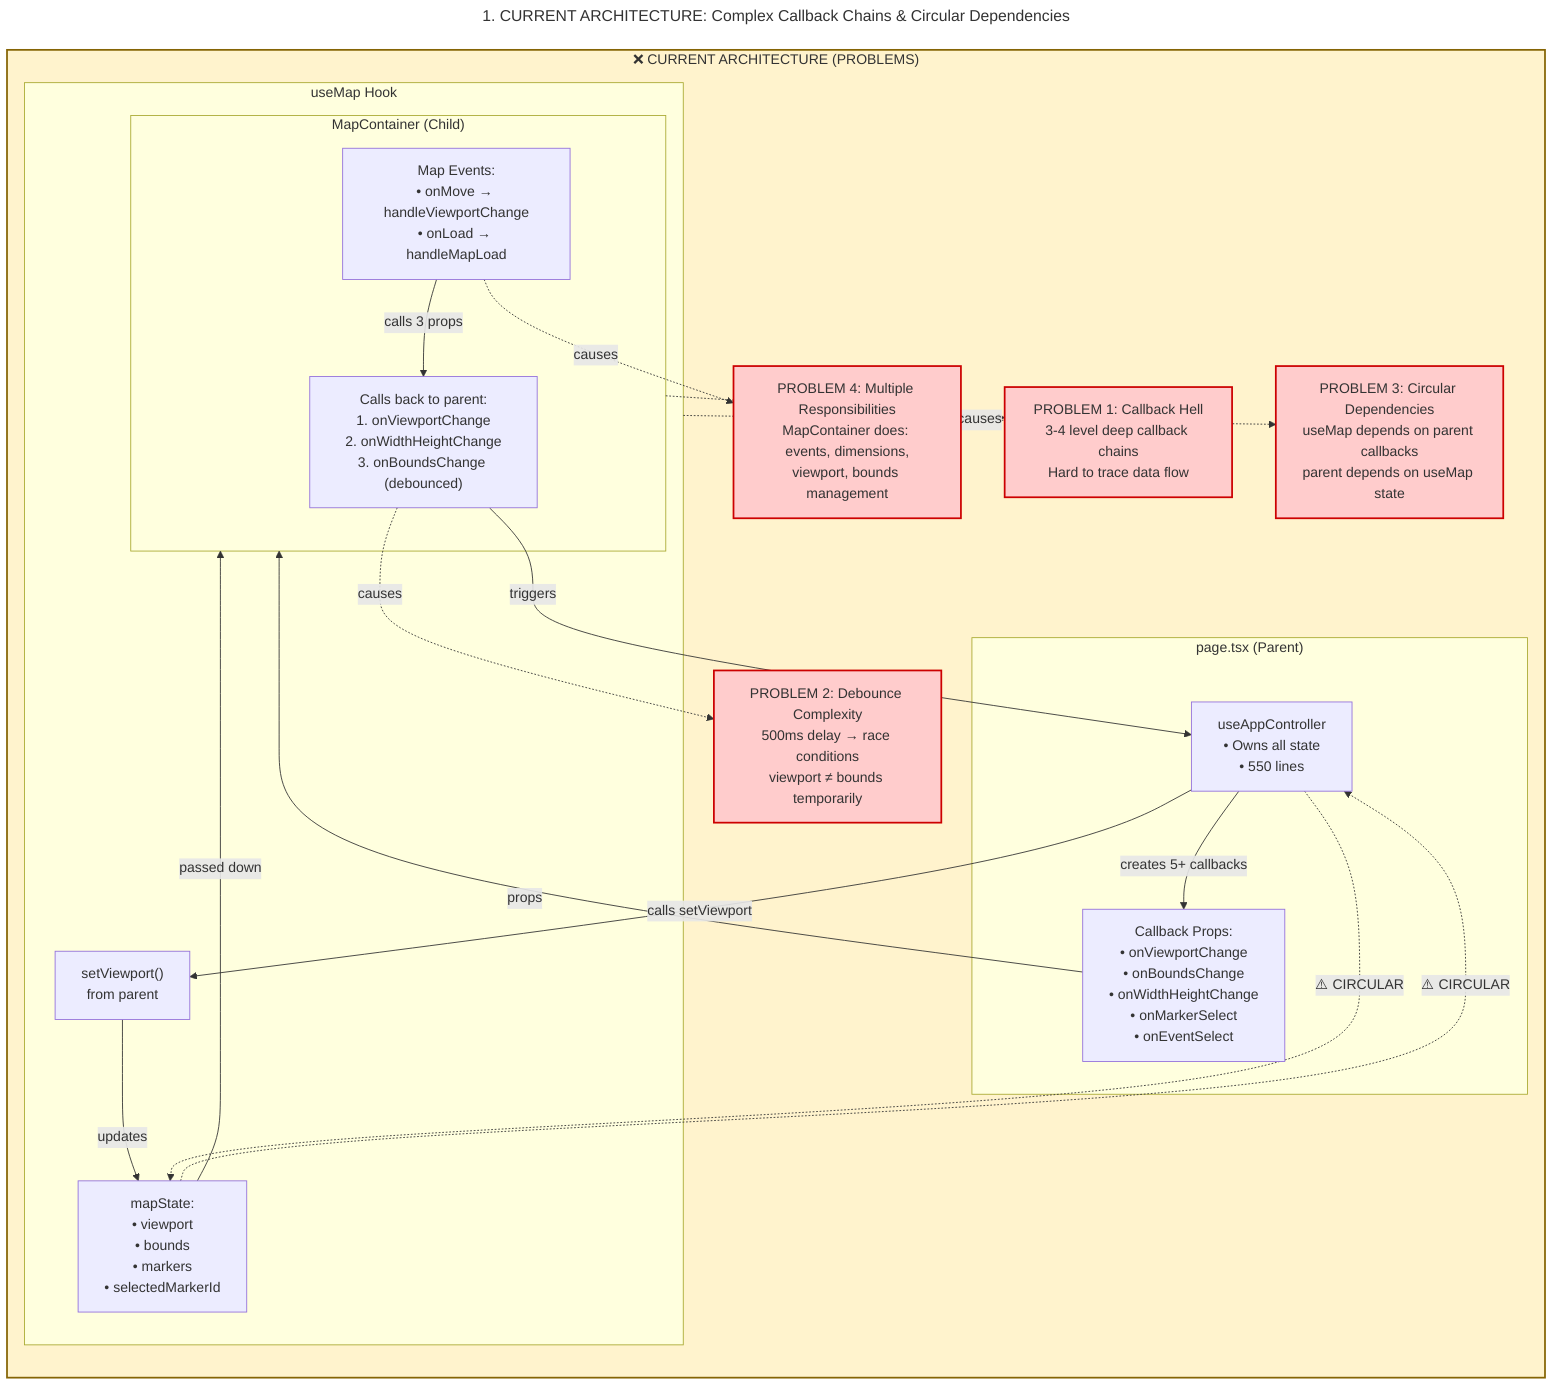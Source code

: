 ---
title: "1. CURRENT ARCHITECTURE: Complex Callback Chains & Circular Dependencies"
---
flowchart TD
    subgraph Current["❌ CURRENT ARCHITECTURE (PROBLEMS)"]
        direction TB

        subgraph PageTsx["page.tsx (Parent)"]
            AppController["useAppController<br/>• Owns all state<br/>• 550 lines"]

            AppController -->|"creates 5+ callbacks"| Callbacks

            Callbacks["Callback Props:<br/>• onViewportChange<br/>• onBoundsChange<br/>• onWidthHeightChange<br/>• onMarkerSelect<br/>• onEventSelect"]
        end

        subgraph MapContainerComp["MapContainer (Child)"]
            MapEvents["Map Events:<br/>• onMove → handleViewportChange<br/>• onLoad → handleMapLoad"]

            MapEvents -->|"calls 3 props"| CallbacksFromMap["Calls back to parent:<br/>1. onViewportChange<br/>2. onWidthHeightChange<br/>3. onBoundsChange (debounced)"]
        end

        subgraph UseMapHook["useMap Hook"]
            MapState["mapState:<br/>• viewport<br/>• bounds<br/>• markers<br/>• selectedMarkerId"]

            SetViewport["setViewport()<br/>from parent"]

            SetViewport -->|"updates"| MapState
            MapState -->|"passed down"| MapContainerComp
        end

        Callbacks -->|"props"| MapContainerComp
        CallbacksFromMap -->|"triggers"| AppController
        AppController -->|"calls setViewport"| SetViewport

        %% Show circular dependency
        AppController -.->|"⚠️ CIRCULAR"| MapState
        MapState -.->|"⚠️ CIRCULAR"| AppController

        Problem1["PROBLEM 1: Callback Hell<br/>3-4 level deep callback chains<br/>Hard to trace data flow"]
        Problem2["PROBLEM 2: Debounce Complexity<br/>500ms delay → race conditions<br/>viewport ≠ bounds temporarily"]
        Problem3["PROBLEM 3: Circular Dependencies<br/>useMap depends on parent callbacks<br/>parent depends on useMap state"]
        Problem4["PROBLEM 4: Multiple Responsibilities<br/>MapContainer does: events, dimensions,<br/>viewport, bounds management"]

        MapContainerComp -.->|"causes"| Problem1
        CallbacksFromMap -.->|"causes"| Problem2
        UseMapHook -.->|"causes"| Problem3
        MapEvents -.->|"causes"| Problem4
    end

    classDef problem fill:#ffcccc,stroke:#cc0000,stroke-width:2px
    classDef current fill:#fff3cd,stroke:#856404,stroke-width:2px

    class Problem1,Problem2,Problem3,Problem4 problem
    class Current current